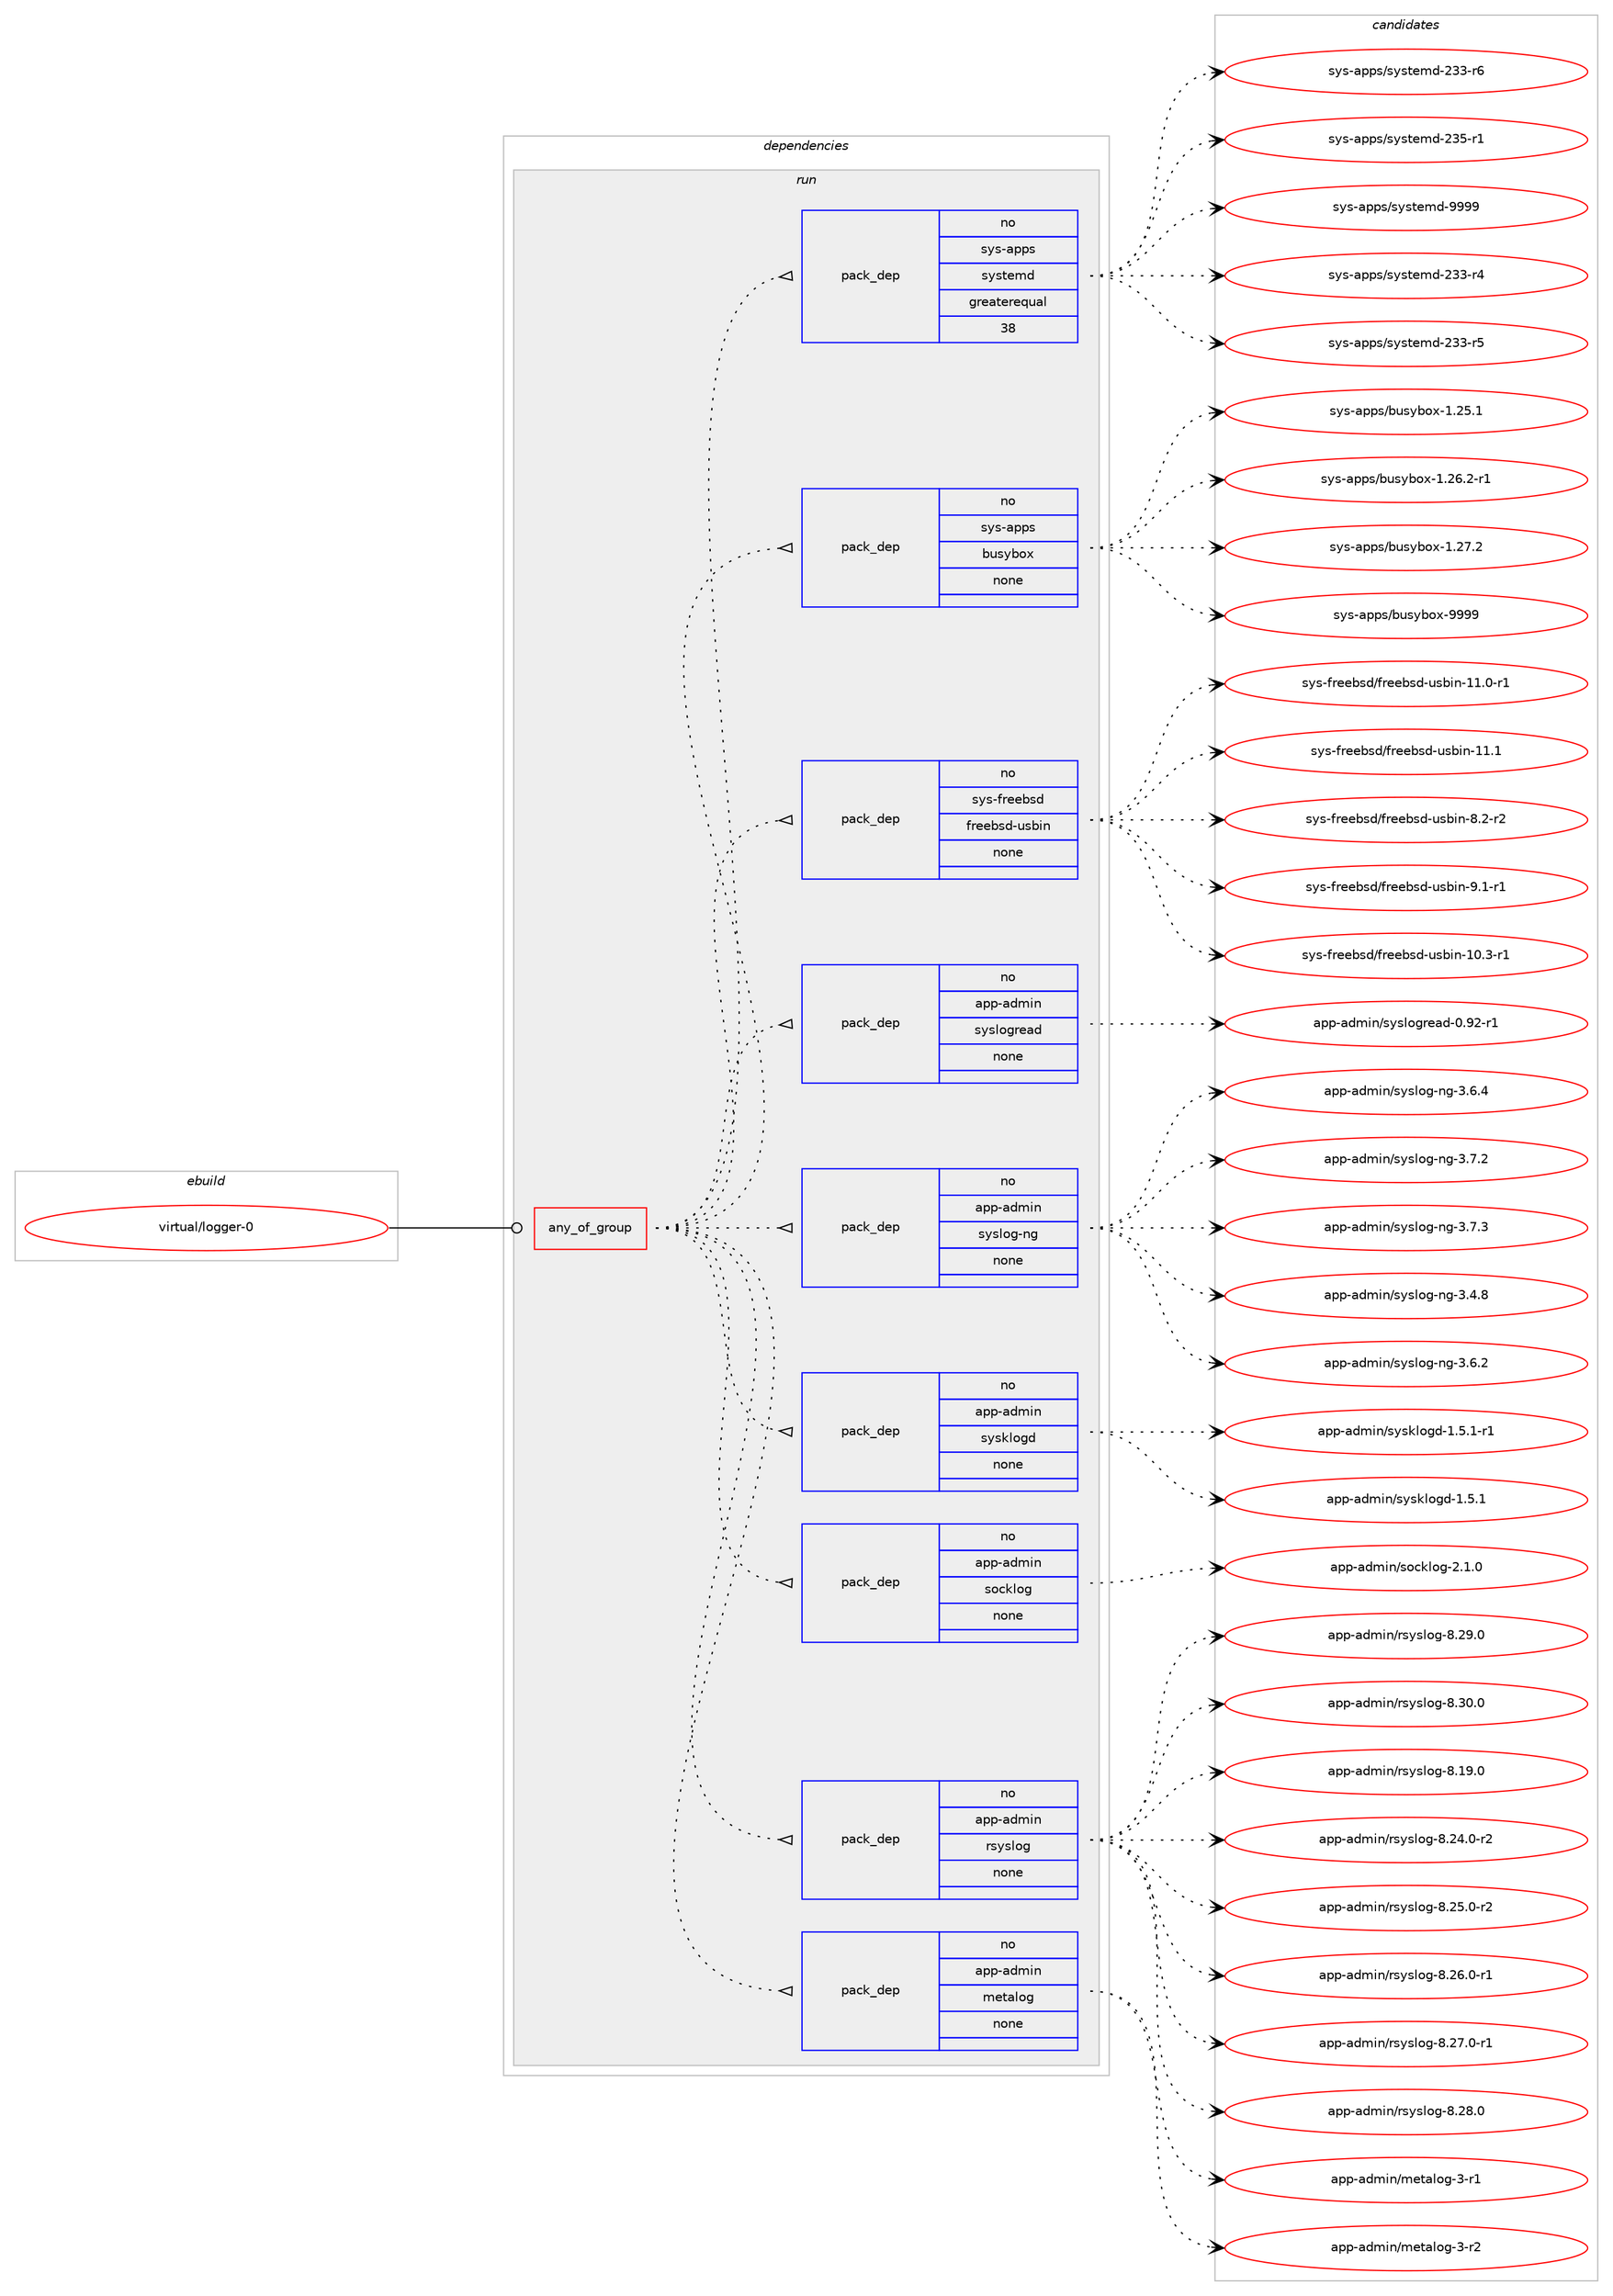 digraph prolog {

# *************
# Graph options
# *************

newrank=true;
concentrate=true;
compound=true;
graph [rankdir=LR,fontname=Helvetica,fontsize=10,ranksep=1.5];#, ranksep=2.5, nodesep=0.2];
edge  [arrowhead=vee];
node  [fontname=Helvetica,fontsize=10];

# **********
# The ebuild
# **********

subgraph cluster_leftcol {
color=gray;
rank=same;
label=<<i>ebuild</i>>;
id [label="virtual/logger-0", color=red, width=4, href="../virtual/logger-0.svg"];
}

# ****************
# The dependencies
# ****************

subgraph cluster_midcol {
color=gray;
label=<<i>dependencies</i>>;
subgraph cluster_compile {
fillcolor="#eeeeee";
style=filled;
label=<<i>compile</i>>;
}
subgraph cluster_compileandrun {
fillcolor="#eeeeee";
style=filled;
label=<<i>compile and run</i>>;
}
subgraph cluster_run {
fillcolor="#eeeeee";
style=filled;
label=<<i>run</i>>;
subgraph any8584 {
dependency497663 [label=<<TABLE BORDER="0" CELLBORDER="1" CELLSPACING="0" CELLPADDING="4"><TR><TD CELLPADDING="10">any_of_group</TD></TR></TABLE>>, shape=none, color=red];subgraph pack369866 {
dependency497664 [label=<<TABLE BORDER="0" CELLBORDER="1" CELLSPACING="0" CELLPADDING="4" WIDTH="220"><TR><TD ROWSPAN="6" CELLPADDING="30">pack_dep</TD></TR><TR><TD WIDTH="110">no</TD></TR><TR><TD>app-admin</TD></TR><TR><TD>metalog</TD></TR><TR><TD>none</TD></TR><TR><TD></TD></TR></TABLE>>, shape=none, color=blue];
}
dependency497663:e -> dependency497664:w [weight=20,style="dotted",arrowhead="oinv"];
subgraph pack369867 {
dependency497665 [label=<<TABLE BORDER="0" CELLBORDER="1" CELLSPACING="0" CELLPADDING="4" WIDTH="220"><TR><TD ROWSPAN="6" CELLPADDING="30">pack_dep</TD></TR><TR><TD WIDTH="110">no</TD></TR><TR><TD>app-admin</TD></TR><TR><TD>rsyslog</TD></TR><TR><TD>none</TD></TR><TR><TD></TD></TR></TABLE>>, shape=none, color=blue];
}
dependency497663:e -> dependency497665:w [weight=20,style="dotted",arrowhead="oinv"];
subgraph pack369868 {
dependency497666 [label=<<TABLE BORDER="0" CELLBORDER="1" CELLSPACING="0" CELLPADDING="4" WIDTH="220"><TR><TD ROWSPAN="6" CELLPADDING="30">pack_dep</TD></TR><TR><TD WIDTH="110">no</TD></TR><TR><TD>app-admin</TD></TR><TR><TD>socklog</TD></TR><TR><TD>none</TD></TR><TR><TD></TD></TR></TABLE>>, shape=none, color=blue];
}
dependency497663:e -> dependency497666:w [weight=20,style="dotted",arrowhead="oinv"];
subgraph pack369869 {
dependency497667 [label=<<TABLE BORDER="0" CELLBORDER="1" CELLSPACING="0" CELLPADDING="4" WIDTH="220"><TR><TD ROWSPAN="6" CELLPADDING="30">pack_dep</TD></TR><TR><TD WIDTH="110">no</TD></TR><TR><TD>app-admin</TD></TR><TR><TD>sysklogd</TD></TR><TR><TD>none</TD></TR><TR><TD></TD></TR></TABLE>>, shape=none, color=blue];
}
dependency497663:e -> dependency497667:w [weight=20,style="dotted",arrowhead="oinv"];
subgraph pack369870 {
dependency497668 [label=<<TABLE BORDER="0" CELLBORDER="1" CELLSPACING="0" CELLPADDING="4" WIDTH="220"><TR><TD ROWSPAN="6" CELLPADDING="30">pack_dep</TD></TR><TR><TD WIDTH="110">no</TD></TR><TR><TD>app-admin</TD></TR><TR><TD>syslog-ng</TD></TR><TR><TD>none</TD></TR><TR><TD></TD></TR></TABLE>>, shape=none, color=blue];
}
dependency497663:e -> dependency497668:w [weight=20,style="dotted",arrowhead="oinv"];
subgraph pack369871 {
dependency497669 [label=<<TABLE BORDER="0" CELLBORDER="1" CELLSPACING="0" CELLPADDING="4" WIDTH="220"><TR><TD ROWSPAN="6" CELLPADDING="30">pack_dep</TD></TR><TR><TD WIDTH="110">no</TD></TR><TR><TD>app-admin</TD></TR><TR><TD>syslogread</TD></TR><TR><TD>none</TD></TR><TR><TD></TD></TR></TABLE>>, shape=none, color=blue];
}
dependency497663:e -> dependency497669:w [weight=20,style="dotted",arrowhead="oinv"];
subgraph pack369872 {
dependency497670 [label=<<TABLE BORDER="0" CELLBORDER="1" CELLSPACING="0" CELLPADDING="4" WIDTH="220"><TR><TD ROWSPAN="6" CELLPADDING="30">pack_dep</TD></TR><TR><TD WIDTH="110">no</TD></TR><TR><TD>sys-freebsd</TD></TR><TR><TD>freebsd-usbin</TD></TR><TR><TD>none</TD></TR><TR><TD></TD></TR></TABLE>>, shape=none, color=blue];
}
dependency497663:e -> dependency497670:w [weight=20,style="dotted",arrowhead="oinv"];
subgraph pack369873 {
dependency497671 [label=<<TABLE BORDER="0" CELLBORDER="1" CELLSPACING="0" CELLPADDING="4" WIDTH="220"><TR><TD ROWSPAN="6" CELLPADDING="30">pack_dep</TD></TR><TR><TD WIDTH="110">no</TD></TR><TR><TD>sys-apps</TD></TR><TR><TD>busybox</TD></TR><TR><TD>none</TD></TR><TR><TD></TD></TR></TABLE>>, shape=none, color=blue];
}
dependency497663:e -> dependency497671:w [weight=20,style="dotted",arrowhead="oinv"];
subgraph pack369874 {
dependency497672 [label=<<TABLE BORDER="0" CELLBORDER="1" CELLSPACING="0" CELLPADDING="4" WIDTH="220"><TR><TD ROWSPAN="6" CELLPADDING="30">pack_dep</TD></TR><TR><TD WIDTH="110">no</TD></TR><TR><TD>sys-apps</TD></TR><TR><TD>systemd</TD></TR><TR><TD>greaterequal</TD></TR><TR><TD>38</TD></TR></TABLE>>, shape=none, color=blue];
}
dependency497663:e -> dependency497672:w [weight=20,style="dotted",arrowhead="oinv"];
}
id:e -> dependency497663:w [weight=20,style="solid",arrowhead="odot"];
}
}

# **************
# The candidates
# **************

subgraph cluster_choices {
rank=same;
color=gray;
label=<<i>candidates</i>>;

subgraph choice369866 {
color=black;
nodesep=1;
choice971121124597100109105110471091011169710811110345514511449 [label="app-admin/metalog-3-r1", color=red, width=4,href="../app-admin/metalog-3-r1.svg"];
choice971121124597100109105110471091011169710811110345514511450 [label="app-admin/metalog-3-r2", color=red, width=4,href="../app-admin/metalog-3-r2.svg"];
dependency497664:e -> choice971121124597100109105110471091011169710811110345514511449:w [style=dotted,weight="100"];
dependency497664:e -> choice971121124597100109105110471091011169710811110345514511450:w [style=dotted,weight="100"];
}
subgraph choice369867 {
color=black;
nodesep=1;
choice9711211245971001091051104711411512111510811110345564649574648 [label="app-admin/rsyslog-8.19.0", color=red, width=4,href="../app-admin/rsyslog-8.19.0.svg"];
choice97112112459710010910511047114115121115108111103455646505246484511450 [label="app-admin/rsyslog-8.24.0-r2", color=red, width=4,href="../app-admin/rsyslog-8.24.0-r2.svg"];
choice97112112459710010910511047114115121115108111103455646505346484511450 [label="app-admin/rsyslog-8.25.0-r2", color=red, width=4,href="../app-admin/rsyslog-8.25.0-r2.svg"];
choice97112112459710010910511047114115121115108111103455646505446484511449 [label="app-admin/rsyslog-8.26.0-r1", color=red, width=4,href="../app-admin/rsyslog-8.26.0-r1.svg"];
choice97112112459710010910511047114115121115108111103455646505546484511449 [label="app-admin/rsyslog-8.27.0-r1", color=red, width=4,href="../app-admin/rsyslog-8.27.0-r1.svg"];
choice9711211245971001091051104711411512111510811110345564650564648 [label="app-admin/rsyslog-8.28.0", color=red, width=4,href="../app-admin/rsyslog-8.28.0.svg"];
choice9711211245971001091051104711411512111510811110345564650574648 [label="app-admin/rsyslog-8.29.0", color=red, width=4,href="../app-admin/rsyslog-8.29.0.svg"];
choice9711211245971001091051104711411512111510811110345564651484648 [label="app-admin/rsyslog-8.30.0", color=red, width=4,href="../app-admin/rsyslog-8.30.0.svg"];
dependency497665:e -> choice9711211245971001091051104711411512111510811110345564649574648:w [style=dotted,weight="100"];
dependency497665:e -> choice97112112459710010910511047114115121115108111103455646505246484511450:w [style=dotted,weight="100"];
dependency497665:e -> choice97112112459710010910511047114115121115108111103455646505346484511450:w [style=dotted,weight="100"];
dependency497665:e -> choice97112112459710010910511047114115121115108111103455646505446484511449:w [style=dotted,weight="100"];
dependency497665:e -> choice97112112459710010910511047114115121115108111103455646505546484511449:w [style=dotted,weight="100"];
dependency497665:e -> choice9711211245971001091051104711411512111510811110345564650564648:w [style=dotted,weight="100"];
dependency497665:e -> choice9711211245971001091051104711411512111510811110345564650574648:w [style=dotted,weight="100"];
dependency497665:e -> choice9711211245971001091051104711411512111510811110345564651484648:w [style=dotted,weight="100"];
}
subgraph choice369868 {
color=black;
nodesep=1;
choice9711211245971001091051104711511199107108111103455046494648 [label="app-admin/socklog-2.1.0", color=red, width=4,href="../app-admin/socklog-2.1.0.svg"];
dependency497666:e -> choice9711211245971001091051104711511199107108111103455046494648:w [style=dotted,weight="100"];
}
subgraph choice369869 {
color=black;
nodesep=1;
choice97112112459710010910511047115121115107108111103100454946534649 [label="app-admin/sysklogd-1.5.1", color=red, width=4,href="../app-admin/sysklogd-1.5.1.svg"];
choice971121124597100109105110471151211151071081111031004549465346494511449 [label="app-admin/sysklogd-1.5.1-r1", color=red, width=4,href="../app-admin/sysklogd-1.5.1-r1.svg"];
dependency497667:e -> choice97112112459710010910511047115121115107108111103100454946534649:w [style=dotted,weight="100"];
dependency497667:e -> choice971121124597100109105110471151211151071081111031004549465346494511449:w [style=dotted,weight="100"];
}
subgraph choice369870 {
color=black;
nodesep=1;
choice9711211245971001091051104711512111510811110345110103455146524656 [label="app-admin/syslog-ng-3.4.8", color=red, width=4,href="../app-admin/syslog-ng-3.4.8.svg"];
choice9711211245971001091051104711512111510811110345110103455146544650 [label="app-admin/syslog-ng-3.6.2", color=red, width=4,href="../app-admin/syslog-ng-3.6.2.svg"];
choice9711211245971001091051104711512111510811110345110103455146544652 [label="app-admin/syslog-ng-3.6.4", color=red, width=4,href="../app-admin/syslog-ng-3.6.4.svg"];
choice9711211245971001091051104711512111510811110345110103455146554650 [label="app-admin/syslog-ng-3.7.2", color=red, width=4,href="../app-admin/syslog-ng-3.7.2.svg"];
choice9711211245971001091051104711512111510811110345110103455146554651 [label="app-admin/syslog-ng-3.7.3", color=red, width=4,href="../app-admin/syslog-ng-3.7.3.svg"];
dependency497668:e -> choice9711211245971001091051104711512111510811110345110103455146524656:w [style=dotted,weight="100"];
dependency497668:e -> choice9711211245971001091051104711512111510811110345110103455146544650:w [style=dotted,weight="100"];
dependency497668:e -> choice9711211245971001091051104711512111510811110345110103455146544652:w [style=dotted,weight="100"];
dependency497668:e -> choice9711211245971001091051104711512111510811110345110103455146554650:w [style=dotted,weight="100"];
dependency497668:e -> choice9711211245971001091051104711512111510811110345110103455146554651:w [style=dotted,weight="100"];
}
subgraph choice369871 {
color=black;
nodesep=1;
choice971121124597100109105110471151211151081111031141019710045484657504511449 [label="app-admin/syslogread-0.92-r1", color=red, width=4,href="../app-admin/syslogread-0.92-r1.svg"];
dependency497669:e -> choice971121124597100109105110471151211151081111031141019710045484657504511449:w [style=dotted,weight="100"];
}
subgraph choice369872 {
color=black;
nodesep=1;
choice11512111545102114101101981151004710211410110198115100451171159810511045494846514511449 [label="sys-freebsd/freebsd-usbin-10.3-r1", color=red, width=4,href="../sys-freebsd/freebsd-usbin-10.3-r1.svg"];
choice11512111545102114101101981151004710211410110198115100451171159810511045494946484511449 [label="sys-freebsd/freebsd-usbin-11.0-r1", color=red, width=4,href="../sys-freebsd/freebsd-usbin-11.0-r1.svg"];
choice1151211154510211410110198115100471021141011019811510045117115981051104549494649 [label="sys-freebsd/freebsd-usbin-11.1", color=red, width=4,href="../sys-freebsd/freebsd-usbin-11.1.svg"];
choice115121115451021141011019811510047102114101101981151004511711598105110455646504511450 [label="sys-freebsd/freebsd-usbin-8.2-r2", color=red, width=4,href="../sys-freebsd/freebsd-usbin-8.2-r2.svg"];
choice115121115451021141011019811510047102114101101981151004511711598105110455746494511449 [label="sys-freebsd/freebsd-usbin-9.1-r1", color=red, width=4,href="../sys-freebsd/freebsd-usbin-9.1-r1.svg"];
dependency497670:e -> choice11512111545102114101101981151004710211410110198115100451171159810511045494846514511449:w [style=dotted,weight="100"];
dependency497670:e -> choice11512111545102114101101981151004710211410110198115100451171159810511045494946484511449:w [style=dotted,weight="100"];
dependency497670:e -> choice1151211154510211410110198115100471021141011019811510045117115981051104549494649:w [style=dotted,weight="100"];
dependency497670:e -> choice115121115451021141011019811510047102114101101981151004511711598105110455646504511450:w [style=dotted,weight="100"];
dependency497670:e -> choice115121115451021141011019811510047102114101101981151004511711598105110455746494511449:w [style=dotted,weight="100"];
}
subgraph choice369873 {
color=black;
nodesep=1;
choice115121115459711211211547981171151219811112045494650534649 [label="sys-apps/busybox-1.25.1", color=red, width=4,href="../sys-apps/busybox-1.25.1.svg"];
choice1151211154597112112115479811711512198111120454946505446504511449 [label="sys-apps/busybox-1.26.2-r1", color=red, width=4,href="../sys-apps/busybox-1.26.2-r1.svg"];
choice115121115459711211211547981171151219811112045494650554650 [label="sys-apps/busybox-1.27.2", color=red, width=4,href="../sys-apps/busybox-1.27.2.svg"];
choice11512111545971121121154798117115121981111204557575757 [label="sys-apps/busybox-9999", color=red, width=4,href="../sys-apps/busybox-9999.svg"];
dependency497671:e -> choice115121115459711211211547981171151219811112045494650534649:w [style=dotted,weight="100"];
dependency497671:e -> choice1151211154597112112115479811711512198111120454946505446504511449:w [style=dotted,weight="100"];
dependency497671:e -> choice115121115459711211211547981171151219811112045494650554650:w [style=dotted,weight="100"];
dependency497671:e -> choice11512111545971121121154798117115121981111204557575757:w [style=dotted,weight="100"];
}
subgraph choice369874 {
color=black;
nodesep=1;
choice115121115459711211211547115121115116101109100455051514511452 [label="sys-apps/systemd-233-r4", color=red, width=4,href="../sys-apps/systemd-233-r4.svg"];
choice115121115459711211211547115121115116101109100455051514511453 [label="sys-apps/systemd-233-r5", color=red, width=4,href="../sys-apps/systemd-233-r5.svg"];
choice115121115459711211211547115121115116101109100455051514511454 [label="sys-apps/systemd-233-r6", color=red, width=4,href="../sys-apps/systemd-233-r6.svg"];
choice115121115459711211211547115121115116101109100455051534511449 [label="sys-apps/systemd-235-r1", color=red, width=4,href="../sys-apps/systemd-235-r1.svg"];
choice1151211154597112112115471151211151161011091004557575757 [label="sys-apps/systemd-9999", color=red, width=4,href="../sys-apps/systemd-9999.svg"];
dependency497672:e -> choice115121115459711211211547115121115116101109100455051514511452:w [style=dotted,weight="100"];
dependency497672:e -> choice115121115459711211211547115121115116101109100455051514511453:w [style=dotted,weight="100"];
dependency497672:e -> choice115121115459711211211547115121115116101109100455051514511454:w [style=dotted,weight="100"];
dependency497672:e -> choice115121115459711211211547115121115116101109100455051534511449:w [style=dotted,weight="100"];
dependency497672:e -> choice1151211154597112112115471151211151161011091004557575757:w [style=dotted,weight="100"];
}
}

}
